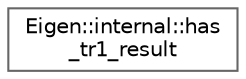 digraph "Graphical Class Hierarchy"
{
 // LATEX_PDF_SIZE
  bgcolor="transparent";
  edge [fontname=Helvetica,fontsize=10,labelfontname=Helvetica,labelfontsize=10];
  node [fontname=Helvetica,fontsize=10,shape=box,height=0.2,width=0.4];
  rankdir="LR";
  Node0 [id="Node000000",label="Eigen::internal::has\l_tr1_result",height=0.2,width=0.4,color="grey40", fillcolor="white", style="filled",URL="$structEigen_1_1internal_1_1has__tr1__result.html",tooltip=" "];
}
